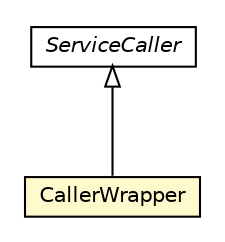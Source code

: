#!/usr/local/bin/dot
#
# Class diagram 
# Generated by UMLGraph version R5_6-24-gf6e263 (http://www.umlgraph.org/)
#

digraph G {
	edge [fontname="Helvetica",fontsize=10,labelfontname="Helvetica",labelfontsize=10];
	node [fontname="Helvetica",fontsize=10,shape=plaintext];
	nodesep=0.25;
	ranksep=0.5;
	// org.universAAL.middleware.service.ServiceCaller
	c2665440 [label=<<table title="org.universAAL.middleware.service.ServiceCaller" border="0" cellborder="1" cellspacing="0" cellpadding="2" port="p" href="../../../../middleware/service/ServiceCaller.html">
		<tr><td><table border="0" cellspacing="0" cellpadding="1">
<tr><td align="center" balign="center"><font face="Helvetica-Oblique"> ServiceCaller </font></td></tr>
		</table></td></tr>
		</table>>, URL="../../../../middleware/service/ServiceCaller.html", fontname="Helvetica", fontcolor="black", fontsize=10.0];
	// org.universAAL.ri.rest.manager.wrappers.CallerWrapper
	c2667233 [label=<<table title="org.universAAL.ri.rest.manager.wrappers.CallerWrapper" border="0" cellborder="1" cellspacing="0" cellpadding="2" port="p" bgcolor="lemonChiffon" href="./CallerWrapper.html">
		<tr><td><table border="0" cellspacing="0" cellpadding="1">
<tr><td align="center" balign="center"> CallerWrapper </td></tr>
		</table></td></tr>
		</table>>, URL="./CallerWrapper.html", fontname="Helvetica", fontcolor="black", fontsize=10.0];
	//org.universAAL.ri.rest.manager.wrappers.CallerWrapper extends org.universAAL.middleware.service.ServiceCaller
	c2665440:p -> c2667233:p [dir=back,arrowtail=empty];
}

